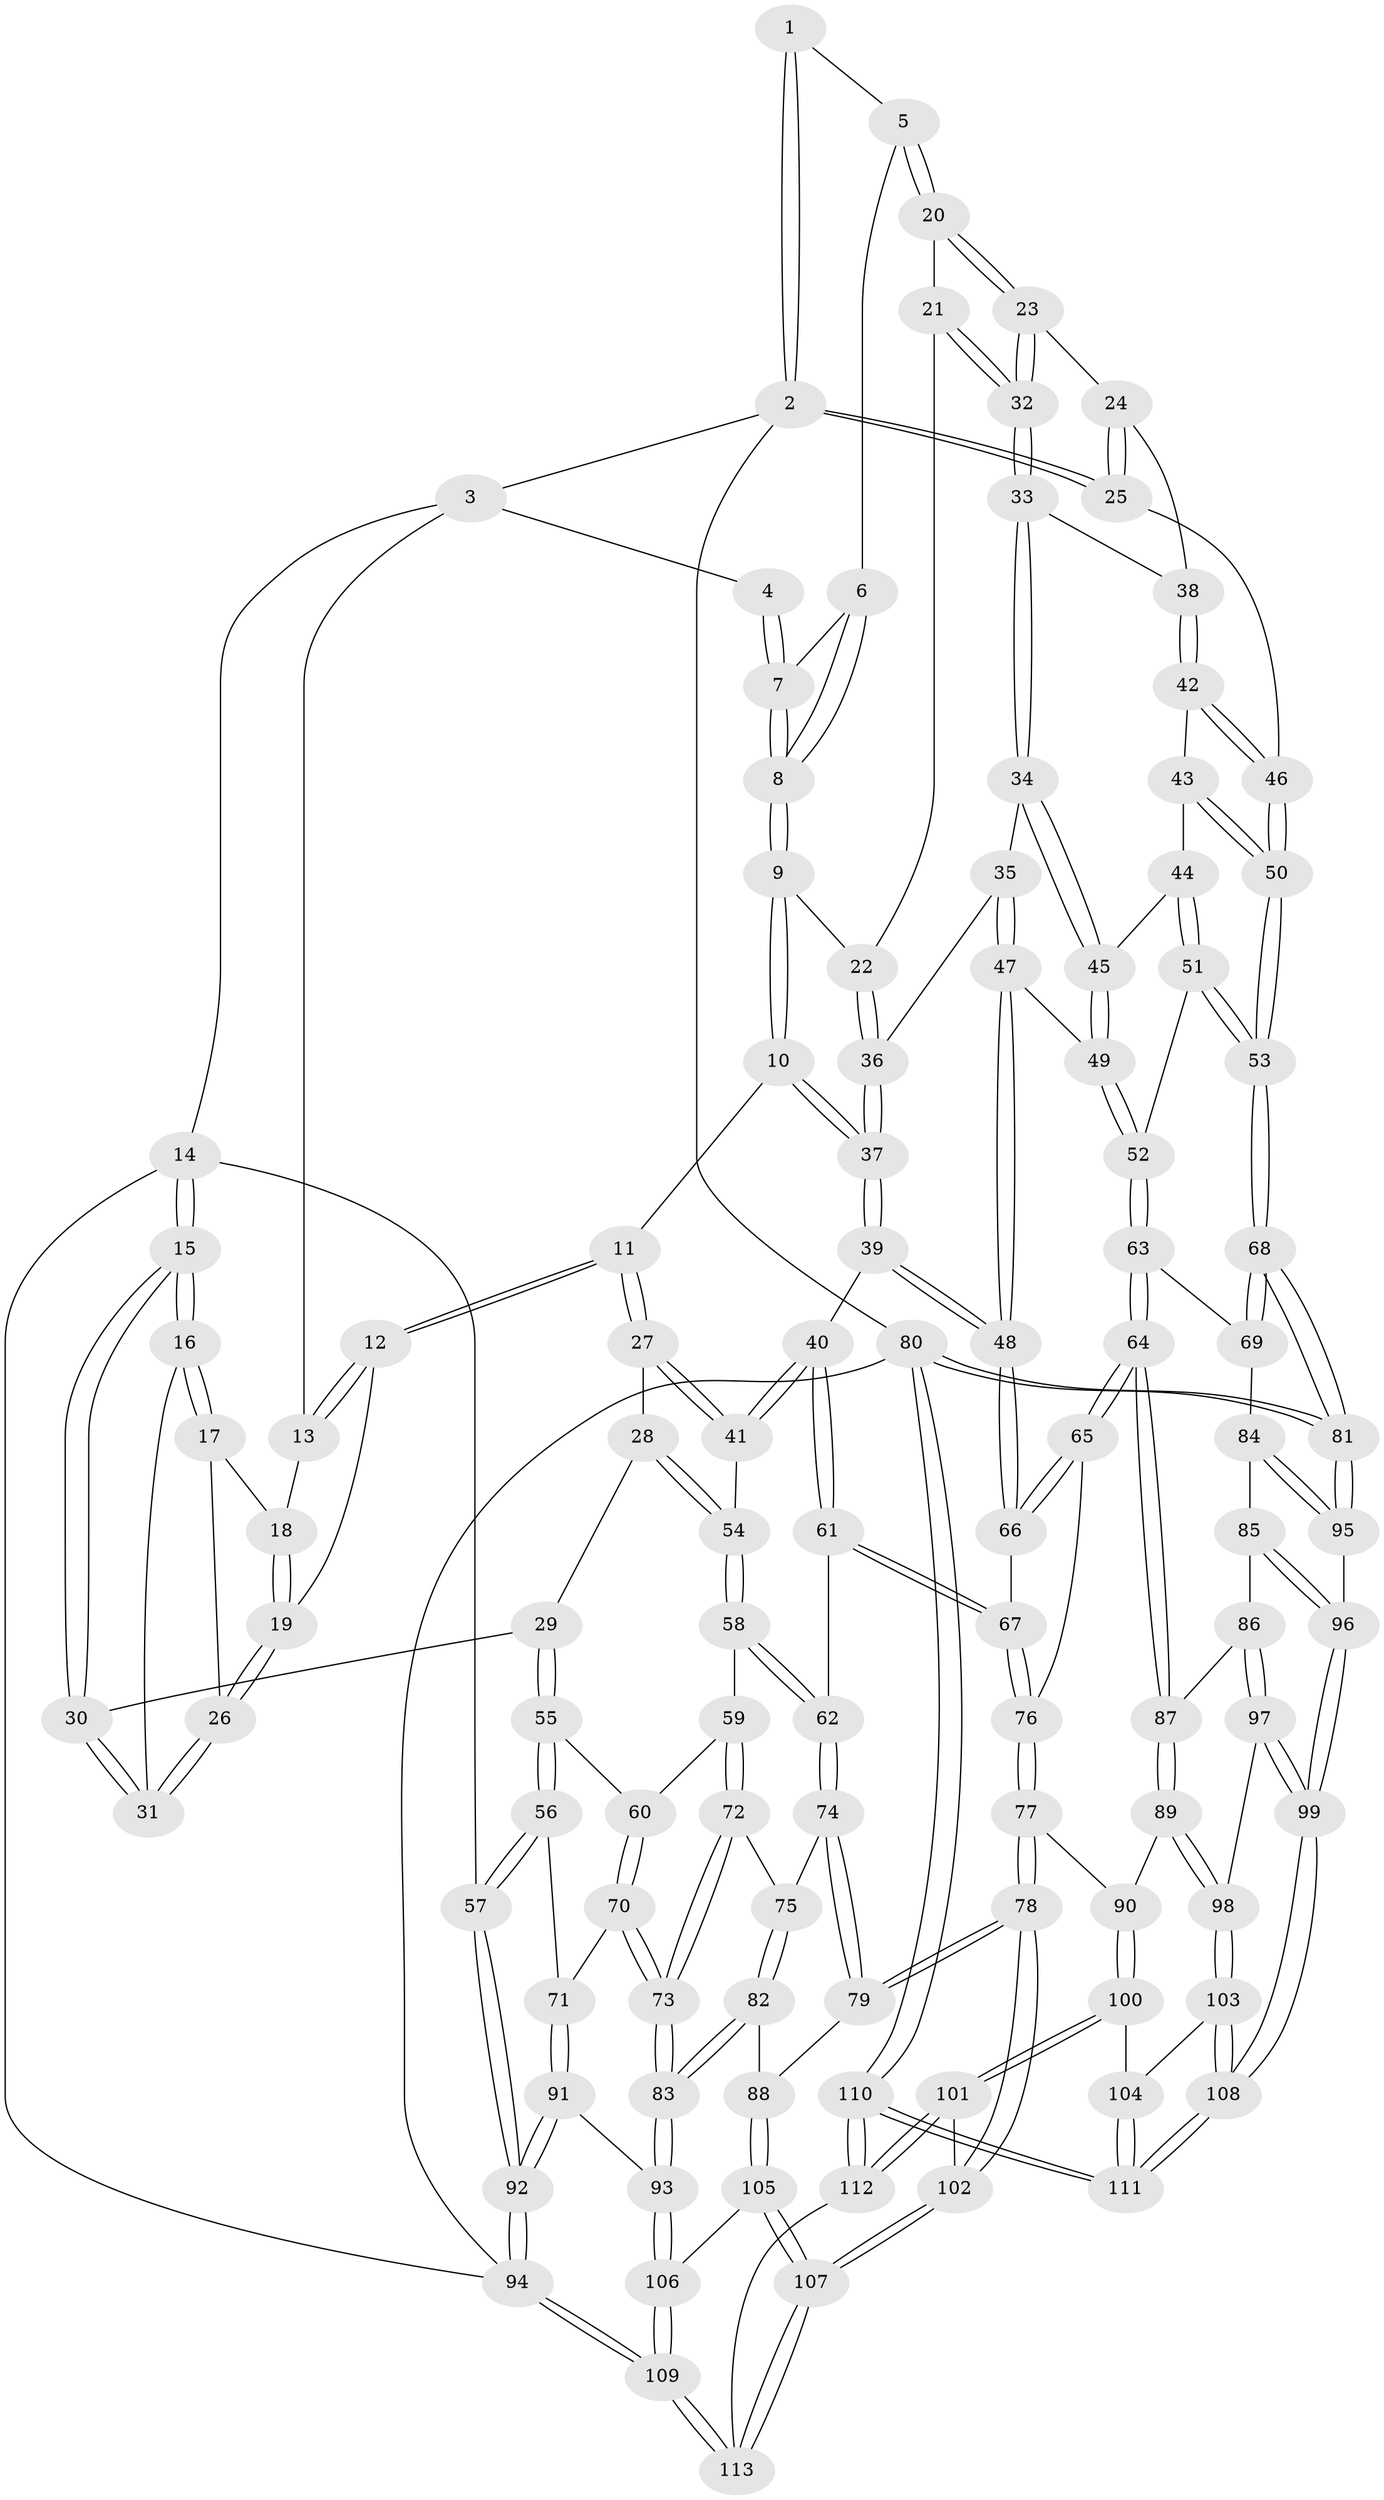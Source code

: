 // coarse degree distribution, {4: 0.5869565217391305, 3: 0.32608695652173914, 5: 0.06521739130434782, 2: 0.021739130434782608}
// Generated by graph-tools (version 1.1) at 2025/38/03/04/25 23:38:24]
// undirected, 113 vertices, 279 edges
graph export_dot {
  node [color=gray90,style=filled];
  1 [pos="+0.7575431541843928+0"];
  2 [pos="+1+0"];
  3 [pos="+0.3330607485710343+0"];
  4 [pos="+0.4808497235998884+0"];
  5 [pos="+0.8033104634347182+0.058955590587761834"];
  6 [pos="+0.6956806572408208+0.06589900719975728"];
  7 [pos="+0.5293194719668236+0.004443901393661363"];
  8 [pos="+0.5590413053418648+0.14807916509721897"];
  9 [pos="+0.5664850597757191+0.2063570803053128"];
  10 [pos="+0.5240109656148892+0.2459921453903007"];
  11 [pos="+0.5052260351003652+0.2563903071591367"];
  12 [pos="+0.3744831871372662+0.20285561243512723"];
  13 [pos="+0.31931073958405165+0"];
  14 [pos="+0+0.25394143811296915"];
  15 [pos="+0+0.2535452125443413"];
  16 [pos="+0.03474356406076611+0.1863857155100025"];
  17 [pos="+0.122958780989911+0.1507923482664839"];
  18 [pos="+0.2082887748992667+0.04418441674833644"];
  19 [pos="+0.32784488530285627+0.21809191465044198"];
  20 [pos="+0.8261023086190942+0.1272788393418382"];
  21 [pos="+0.7295227172765176+0.2208721146946888"];
  22 [pos="+0.7106962323840228+0.2267543417149165"];
  23 [pos="+1+0.17066557452307082"];
  24 [pos="+1+0.16827337279261903"];
  25 [pos="+1+0.131268188188741"];
  26 [pos="+0.27256348534406455+0.25487841610671463"];
  27 [pos="+0.46712399769476465+0.3442141626798811"];
  28 [pos="+0.3354463574719811+0.4064009428184839"];
  29 [pos="+0.27265392248304227+0.40368360564023853"];
  30 [pos="+0.2611486400537788+0.3805670945414477"];
  31 [pos="+0.2618318450639254+0.3441774075394877"];
  32 [pos="+0.8492529418876452+0.3563199699161718"];
  33 [pos="+0.8493534398149938+0.3573235679437231"];
  34 [pos="+0.8196304989908431+0.40720141199761684"];
  35 [pos="+0.7872701034298724+0.4238019028315016"];
  36 [pos="+0.7026662450593194+0.39403602229791806"];
  37 [pos="+0.6517970872307148+0.43454411837874496"];
  38 [pos="+0.9238765646786927+0.39358275084460015"];
  39 [pos="+0.6241865112194249+0.4987346491475137"];
  40 [pos="+0.5528314108507972+0.5079891548794437"];
  41 [pos="+0.5120205917222298+0.44627638879185283"];
  42 [pos="+0.9300166422578859+0.4019942802009014"];
  43 [pos="+0.924772360302037+0.4567504938811906"];
  44 [pos="+0.8932564416419754+0.4715434742118219"];
  45 [pos="+0.8689365684206267+0.4694019429015687"];
  46 [pos="+1+0.42592725578738916"];
  47 [pos="+0.7684082080583544+0.5254369433474012"];
  48 [pos="+0.6890745029062113+0.5526427530253872"];
  49 [pos="+0.8234869659319912+0.5484509177946716"];
  50 [pos="+1+0.6478944467781217"];
  51 [pos="+0.9151362501814237+0.5687622302162613"];
  52 [pos="+0.8420982126773423+0.5699494438004636"];
  53 [pos="+1+0.649968824710103"];
  54 [pos="+0.3888056757128576+0.492315306224723"];
  55 [pos="+0.21003565156649873+0.5173733213297046"];
  56 [pos="+0.07983722202113384+0.5739160244173414"];
  57 [pos="+0+0.5400941080488763"];
  58 [pos="+0.40701903104017395+0.5564969056397367"];
  59 [pos="+0.3193398507825447+0.5972563104053217"];
  60 [pos="+0.3123481197655089+0.5943894005044167"];
  61 [pos="+0.5020655562423294+0.5779407979735998"];
  62 [pos="+0.492437153175342+0.5820065803150477"];
  63 [pos="+0.8277485289973222+0.6231385997377031"];
  64 [pos="+0.7376630318227919+0.6939472888413372"];
  65 [pos="+0.7207031449650898+0.6743431277748688"];
  66 [pos="+0.6922159336782763+0.6102686906440541"];
  67 [pos="+0.5715386820704589+0.6546580166060926"];
  68 [pos="+1+0.6934654566853"];
  69 [pos="+0.9021555440996508+0.6908419226943824"];
  70 [pos="+0.24144909271936874+0.6857356005541799"];
  71 [pos="+0.13338989483962663+0.6637370105444741"];
  72 [pos="+0.341275882429478+0.6610205142308687"];
  73 [pos="+0.29998981358040777+0.7418893867834804"];
  74 [pos="+0.4493677291794754+0.6833114535262423"];
  75 [pos="+0.3537018732472491+0.6651006286925134"];
  76 [pos="+0.5803365373959359+0.7043997799478833"];
  77 [pos="+0.5757005066646208+0.7199609476729887"];
  78 [pos="+0.49449965609236457+0.7912024010519346"];
  79 [pos="+0.46717828104949893+0.7756520924032732"];
  80 [pos="+1+1"];
  81 [pos="+1+0.7525418192933949"];
  82 [pos="+0.40580332145059966+0.786004896211259"];
  83 [pos="+0.3016993668908282+0.7809836081932895"];
  84 [pos="+0.824420648540001+0.7359624086906019"];
  85 [pos="+0.7829696499613502+0.7500912201265885"];
  86 [pos="+0.7801360554148489+0.7494607382238564"];
  87 [pos="+0.7435451446535681+0.7219117999307622"];
  88 [pos="+0.4157565669585848+0.7874015133968495"];
  89 [pos="+0.6751148329496409+0.7790906066977559"];
  90 [pos="+0.6724829259343876+0.7800266097955341"];
  91 [pos="+0.16350836738074925+0.830847846520055"];
  92 [pos="+0+1"];
  93 [pos="+0.23185611054614963+0.85449720514342"];
  94 [pos="+0+1"];
  95 [pos="+1+0.8318913851952301"];
  96 [pos="+0.9069349081109566+0.8799560269131127"];
  97 [pos="+0.7622119449288957+0.8462127024770338"];
  98 [pos="+0.7281136983065598+0.8779967017632918"];
  99 [pos="+0.8844491172073533+0.9072540047517849"];
  100 [pos="+0.5713708635965139+0.8953130218181549"];
  101 [pos="+0.5670278580505009+0.8960040218767423"];
  102 [pos="+0.5383150525526001+0.8786761988730811"];
  103 [pos="+0.7280003873423948+0.8783117242494816"];
  104 [pos="+0.5892744352396844+0.9008051949203548"];
  105 [pos="+0.34812276489003996+0.9785312302007375"];
  106 [pos="+0.24364159894444287+0.8783402125833342"];
  107 [pos="+0.34894951027425786+0.9798020649452215"];
  108 [pos="+0.8096148629518846+1"];
  109 [pos="+0+1"];
  110 [pos="+0.8247793656537801+1"];
  111 [pos="+0.8083811931684979+1"];
  112 [pos="+0.5345320840762955+1"];
  113 [pos="+0.36626237962206+1"];
  1 -- 2;
  1 -- 2;
  1 -- 5;
  2 -- 3;
  2 -- 25;
  2 -- 25;
  2 -- 80;
  3 -- 4;
  3 -- 13;
  3 -- 14;
  4 -- 7;
  4 -- 7;
  5 -- 6;
  5 -- 20;
  5 -- 20;
  6 -- 7;
  6 -- 8;
  6 -- 8;
  7 -- 8;
  7 -- 8;
  8 -- 9;
  8 -- 9;
  9 -- 10;
  9 -- 10;
  9 -- 22;
  10 -- 11;
  10 -- 37;
  10 -- 37;
  11 -- 12;
  11 -- 12;
  11 -- 27;
  11 -- 27;
  12 -- 13;
  12 -- 13;
  12 -- 19;
  13 -- 18;
  14 -- 15;
  14 -- 15;
  14 -- 57;
  14 -- 94;
  15 -- 16;
  15 -- 16;
  15 -- 30;
  15 -- 30;
  16 -- 17;
  16 -- 17;
  16 -- 31;
  17 -- 18;
  17 -- 26;
  18 -- 19;
  18 -- 19;
  19 -- 26;
  19 -- 26;
  20 -- 21;
  20 -- 23;
  20 -- 23;
  21 -- 22;
  21 -- 32;
  21 -- 32;
  22 -- 36;
  22 -- 36;
  23 -- 24;
  23 -- 32;
  23 -- 32;
  24 -- 25;
  24 -- 25;
  24 -- 38;
  25 -- 46;
  26 -- 31;
  26 -- 31;
  27 -- 28;
  27 -- 41;
  27 -- 41;
  28 -- 29;
  28 -- 54;
  28 -- 54;
  29 -- 30;
  29 -- 55;
  29 -- 55;
  30 -- 31;
  30 -- 31;
  32 -- 33;
  32 -- 33;
  33 -- 34;
  33 -- 34;
  33 -- 38;
  34 -- 35;
  34 -- 45;
  34 -- 45;
  35 -- 36;
  35 -- 47;
  35 -- 47;
  36 -- 37;
  36 -- 37;
  37 -- 39;
  37 -- 39;
  38 -- 42;
  38 -- 42;
  39 -- 40;
  39 -- 48;
  39 -- 48;
  40 -- 41;
  40 -- 41;
  40 -- 61;
  40 -- 61;
  41 -- 54;
  42 -- 43;
  42 -- 46;
  42 -- 46;
  43 -- 44;
  43 -- 50;
  43 -- 50;
  44 -- 45;
  44 -- 51;
  44 -- 51;
  45 -- 49;
  45 -- 49;
  46 -- 50;
  46 -- 50;
  47 -- 48;
  47 -- 48;
  47 -- 49;
  48 -- 66;
  48 -- 66;
  49 -- 52;
  49 -- 52;
  50 -- 53;
  50 -- 53;
  51 -- 52;
  51 -- 53;
  51 -- 53;
  52 -- 63;
  52 -- 63;
  53 -- 68;
  53 -- 68;
  54 -- 58;
  54 -- 58;
  55 -- 56;
  55 -- 56;
  55 -- 60;
  56 -- 57;
  56 -- 57;
  56 -- 71;
  57 -- 92;
  57 -- 92;
  58 -- 59;
  58 -- 62;
  58 -- 62;
  59 -- 60;
  59 -- 72;
  59 -- 72;
  60 -- 70;
  60 -- 70;
  61 -- 62;
  61 -- 67;
  61 -- 67;
  62 -- 74;
  62 -- 74;
  63 -- 64;
  63 -- 64;
  63 -- 69;
  64 -- 65;
  64 -- 65;
  64 -- 87;
  64 -- 87;
  65 -- 66;
  65 -- 66;
  65 -- 76;
  66 -- 67;
  67 -- 76;
  67 -- 76;
  68 -- 69;
  68 -- 69;
  68 -- 81;
  68 -- 81;
  69 -- 84;
  70 -- 71;
  70 -- 73;
  70 -- 73;
  71 -- 91;
  71 -- 91;
  72 -- 73;
  72 -- 73;
  72 -- 75;
  73 -- 83;
  73 -- 83;
  74 -- 75;
  74 -- 79;
  74 -- 79;
  75 -- 82;
  75 -- 82;
  76 -- 77;
  76 -- 77;
  77 -- 78;
  77 -- 78;
  77 -- 90;
  78 -- 79;
  78 -- 79;
  78 -- 102;
  78 -- 102;
  79 -- 88;
  80 -- 81;
  80 -- 81;
  80 -- 110;
  80 -- 110;
  80 -- 94;
  81 -- 95;
  81 -- 95;
  82 -- 83;
  82 -- 83;
  82 -- 88;
  83 -- 93;
  83 -- 93;
  84 -- 85;
  84 -- 95;
  84 -- 95;
  85 -- 86;
  85 -- 96;
  85 -- 96;
  86 -- 87;
  86 -- 97;
  86 -- 97;
  87 -- 89;
  87 -- 89;
  88 -- 105;
  88 -- 105;
  89 -- 90;
  89 -- 98;
  89 -- 98;
  90 -- 100;
  90 -- 100;
  91 -- 92;
  91 -- 92;
  91 -- 93;
  92 -- 94;
  92 -- 94;
  93 -- 106;
  93 -- 106;
  94 -- 109;
  94 -- 109;
  95 -- 96;
  96 -- 99;
  96 -- 99;
  97 -- 98;
  97 -- 99;
  97 -- 99;
  98 -- 103;
  98 -- 103;
  99 -- 108;
  99 -- 108;
  100 -- 101;
  100 -- 101;
  100 -- 104;
  101 -- 102;
  101 -- 112;
  101 -- 112;
  102 -- 107;
  102 -- 107;
  103 -- 104;
  103 -- 108;
  103 -- 108;
  104 -- 111;
  104 -- 111;
  105 -- 106;
  105 -- 107;
  105 -- 107;
  106 -- 109;
  106 -- 109;
  107 -- 113;
  107 -- 113;
  108 -- 111;
  108 -- 111;
  109 -- 113;
  109 -- 113;
  110 -- 111;
  110 -- 111;
  110 -- 112;
  110 -- 112;
  112 -- 113;
}
